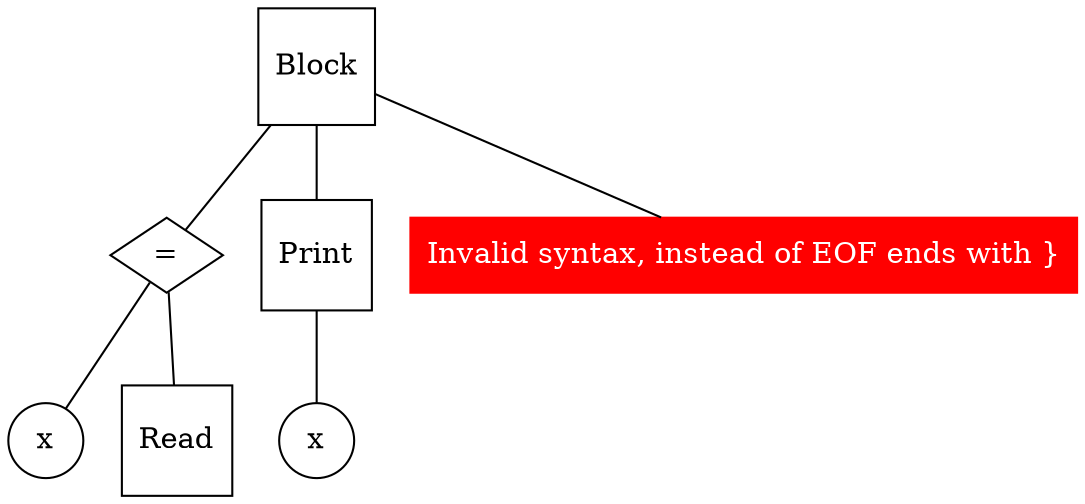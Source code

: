 graph g {
n0 [label = "Block", shape="square"]
n1 [label = "x", shape="circle"]
n2 [label = "=", shape="diamond"]
n3 [label = "Read", shape="square"]
n4 [label = "Print", shape="square"]
n5 [label = "x", shape="circle"]
error [label = "Invalid syntax, instead of EOF ends with }", color="red", style="filled", shape="box", fontcolor="white"]

"n2" -- "n1"
"n2" -- "n3"
"n0" -- "n2"
"n4" -- "n5"
"n0" -- "n4"
"n0" -- "error"
}